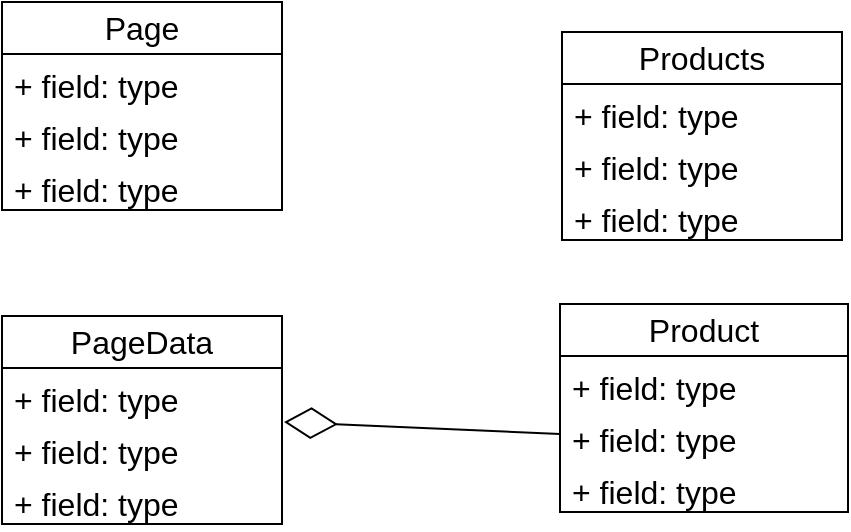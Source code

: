 <mxfile version="22.1.4" type="github">
  <diagram name="Seite-1" id="iJVKhavlK1vaid3QxY5I">
    <mxGraphModel dx="204" dy="1112" grid="0" gridSize="10" guides="1" tooltips="1" connect="1" arrows="1" fold="1" page="0" pageScale="1" pageWidth="827" pageHeight="1169" math="0" shadow="0">
      <root>
        <mxCell id="0" />
        <mxCell id="1" parent="0" />
        <mxCell id="p3xyBr4VwalqVMglpD4N-1" value="Product" style="swimlane;fontStyle=0;childLayout=stackLayout;horizontal=1;startSize=26;fillColor=none;horizontalStack=0;resizeParent=1;resizeParentMax=0;resizeLast=0;collapsible=1;marginBottom=0;whiteSpace=wrap;html=1;fontSize=16;" vertex="1" parent="1">
          <mxGeometry x="442" y="71" width="144" height="104" as="geometry" />
        </mxCell>
        <mxCell id="p3xyBr4VwalqVMglpD4N-2" value="+ field: type" style="text;strokeColor=none;fillColor=none;align=left;verticalAlign=top;spacingLeft=4;spacingRight=4;overflow=hidden;rotatable=0;points=[[0,0.5],[1,0.5]];portConstraint=eastwest;whiteSpace=wrap;html=1;fontSize=16;" vertex="1" parent="p3xyBr4VwalqVMglpD4N-1">
          <mxGeometry y="26" width="144" height="26" as="geometry" />
        </mxCell>
        <mxCell id="p3xyBr4VwalqVMglpD4N-3" value="+ field: type" style="text;strokeColor=none;fillColor=none;align=left;verticalAlign=top;spacingLeft=4;spacingRight=4;overflow=hidden;rotatable=0;points=[[0,0.5],[1,0.5]];portConstraint=eastwest;whiteSpace=wrap;html=1;fontSize=16;" vertex="1" parent="p3xyBr4VwalqVMglpD4N-1">
          <mxGeometry y="52" width="144" height="26" as="geometry" />
        </mxCell>
        <mxCell id="p3xyBr4VwalqVMglpD4N-4" value="+ field: type" style="text;strokeColor=none;fillColor=none;align=left;verticalAlign=top;spacingLeft=4;spacingRight=4;overflow=hidden;rotatable=0;points=[[0,0.5],[1,0.5]];portConstraint=eastwest;whiteSpace=wrap;html=1;fontSize=16;" vertex="1" parent="p3xyBr4VwalqVMglpD4N-1">
          <mxGeometry y="78" width="144" height="26" as="geometry" />
        </mxCell>
        <mxCell id="p3xyBr4VwalqVMglpD4N-17" value="PageData" style="swimlane;fontStyle=0;childLayout=stackLayout;horizontal=1;startSize=26;fillColor=none;horizontalStack=0;resizeParent=1;resizeParentMax=0;resizeLast=0;collapsible=1;marginBottom=0;whiteSpace=wrap;html=1;fontSize=16;" vertex="1" parent="1">
          <mxGeometry x="163" y="77" width="140" height="104" as="geometry" />
        </mxCell>
        <mxCell id="p3xyBr4VwalqVMglpD4N-18" value="+ field: type" style="text;strokeColor=none;fillColor=none;align=left;verticalAlign=top;spacingLeft=4;spacingRight=4;overflow=hidden;rotatable=0;points=[[0,0.5],[1,0.5]];portConstraint=eastwest;whiteSpace=wrap;html=1;fontSize=16;" vertex="1" parent="p3xyBr4VwalqVMglpD4N-17">
          <mxGeometry y="26" width="140" height="26" as="geometry" />
        </mxCell>
        <mxCell id="p3xyBr4VwalqVMglpD4N-19" value="+ field: type" style="text;strokeColor=none;fillColor=none;align=left;verticalAlign=top;spacingLeft=4;spacingRight=4;overflow=hidden;rotatable=0;points=[[0,0.5],[1,0.5]];portConstraint=eastwest;whiteSpace=wrap;html=1;fontSize=16;" vertex="1" parent="p3xyBr4VwalqVMglpD4N-17">
          <mxGeometry y="52" width="140" height="26" as="geometry" />
        </mxCell>
        <mxCell id="p3xyBr4VwalqVMglpD4N-20" value="+ field: type" style="text;strokeColor=none;fillColor=none;align=left;verticalAlign=top;spacingLeft=4;spacingRight=4;overflow=hidden;rotatable=0;points=[[0,0.5],[1,0.5]];portConstraint=eastwest;whiteSpace=wrap;html=1;fontSize=16;" vertex="1" parent="p3xyBr4VwalqVMglpD4N-17">
          <mxGeometry y="78" width="140" height="26" as="geometry" />
        </mxCell>
        <mxCell id="p3xyBr4VwalqVMglpD4N-9" value="Page" style="swimlane;fontStyle=0;childLayout=stackLayout;horizontal=1;startSize=26;fillColor=none;horizontalStack=0;resizeParent=1;resizeParentMax=0;resizeLast=0;collapsible=1;marginBottom=0;whiteSpace=wrap;html=1;fontSize=16;" vertex="1" parent="1">
          <mxGeometry x="163" y="-80" width="140" height="104" as="geometry" />
        </mxCell>
        <mxCell id="p3xyBr4VwalqVMglpD4N-10" value="+ field: type" style="text;strokeColor=none;fillColor=none;align=left;verticalAlign=top;spacingLeft=4;spacingRight=4;overflow=hidden;rotatable=0;points=[[0,0.5],[1,0.5]];portConstraint=eastwest;whiteSpace=wrap;html=1;fontSize=16;" vertex="1" parent="p3xyBr4VwalqVMglpD4N-9">
          <mxGeometry y="26" width="140" height="26" as="geometry" />
        </mxCell>
        <mxCell id="p3xyBr4VwalqVMglpD4N-11" value="+ field: type" style="text;strokeColor=none;fillColor=none;align=left;verticalAlign=top;spacingLeft=4;spacingRight=4;overflow=hidden;rotatable=0;points=[[0,0.5],[1,0.5]];portConstraint=eastwest;whiteSpace=wrap;html=1;fontSize=16;" vertex="1" parent="p3xyBr4VwalqVMglpD4N-9">
          <mxGeometry y="52" width="140" height="26" as="geometry" />
        </mxCell>
        <mxCell id="p3xyBr4VwalqVMglpD4N-12" value="+ field: type" style="text;strokeColor=none;fillColor=none;align=left;verticalAlign=top;spacingLeft=4;spacingRight=4;overflow=hidden;rotatable=0;points=[[0,0.5],[1,0.5]];portConstraint=eastwest;whiteSpace=wrap;html=1;fontSize=16;" vertex="1" parent="p3xyBr4VwalqVMglpD4N-9">
          <mxGeometry y="78" width="140" height="26" as="geometry" />
        </mxCell>
        <mxCell id="p3xyBr4VwalqVMglpD4N-5" value="Products" style="swimlane;fontStyle=0;childLayout=stackLayout;horizontal=1;startSize=26;fillColor=none;horizontalStack=0;resizeParent=1;resizeParentMax=0;resizeLast=0;collapsible=1;marginBottom=0;whiteSpace=wrap;html=1;fontSize=16;" vertex="1" parent="1">
          <mxGeometry x="443" y="-65" width="140" height="104" as="geometry" />
        </mxCell>
        <mxCell id="p3xyBr4VwalqVMglpD4N-6" value="+ field: type" style="text;strokeColor=none;fillColor=none;align=left;verticalAlign=top;spacingLeft=4;spacingRight=4;overflow=hidden;rotatable=0;points=[[0,0.5],[1,0.5]];portConstraint=eastwest;whiteSpace=wrap;html=1;fontSize=16;" vertex="1" parent="p3xyBr4VwalqVMglpD4N-5">
          <mxGeometry y="26" width="140" height="26" as="geometry" />
        </mxCell>
        <mxCell id="p3xyBr4VwalqVMglpD4N-7" value="+ field: type" style="text;strokeColor=none;fillColor=none;align=left;verticalAlign=top;spacingLeft=4;spacingRight=4;overflow=hidden;rotatable=0;points=[[0,0.5],[1,0.5]];portConstraint=eastwest;whiteSpace=wrap;html=1;fontSize=16;" vertex="1" parent="p3xyBr4VwalqVMglpD4N-5">
          <mxGeometry y="52" width="140" height="26" as="geometry" />
        </mxCell>
        <mxCell id="p3xyBr4VwalqVMglpD4N-8" value="+ field: type" style="text;strokeColor=none;fillColor=none;align=left;verticalAlign=top;spacingLeft=4;spacingRight=4;overflow=hidden;rotatable=0;points=[[0,0.5],[1,0.5]];portConstraint=eastwest;whiteSpace=wrap;html=1;fontSize=16;" vertex="1" parent="p3xyBr4VwalqVMglpD4N-5">
          <mxGeometry y="78" width="140" height="26" as="geometry" />
        </mxCell>
        <mxCell id="p3xyBr4VwalqVMglpD4N-30" value="" style="endArrow=diamondThin;endFill=0;endSize=24;html=1;rounded=0;fontSize=12;curved=1;exitX=0;exitY=0.5;exitDx=0;exitDy=0;" edge="1" parent="1" source="p3xyBr4VwalqVMglpD4N-3">
          <mxGeometry width="160" relative="1" as="geometry">
            <mxPoint x="404" y="142" as="sourcePoint" />
            <mxPoint x="304" y="130" as="targetPoint" />
          </mxGeometry>
        </mxCell>
      </root>
    </mxGraphModel>
  </diagram>
</mxfile>
